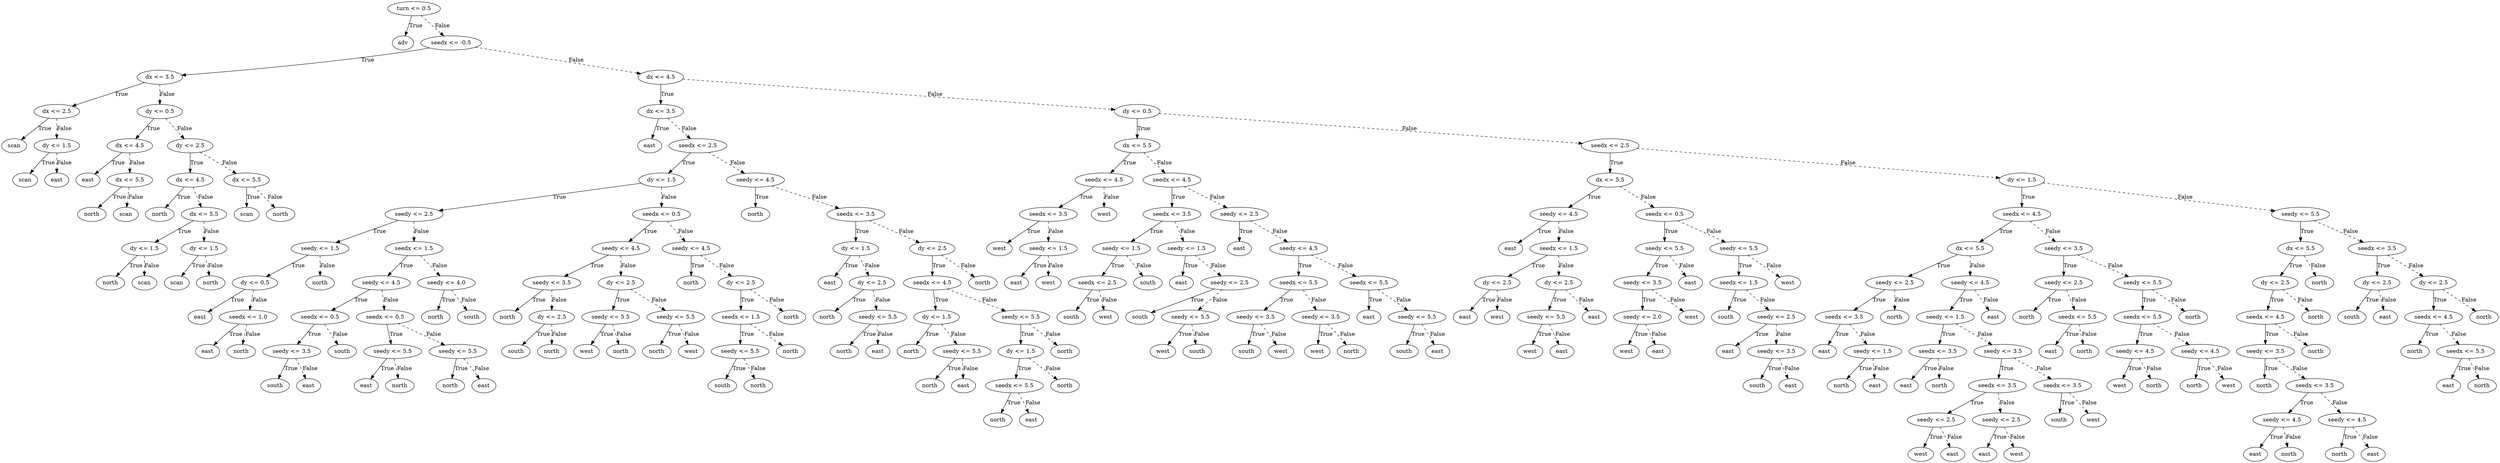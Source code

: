 digraph {
0 [label="turn <= 0.5"];
1 [label="adv"];
0 -> 1 [label="True"];
2 [label="seedx <= -0.5"];
3 [label="dx <= 3.5"];
4 [label="dx <= 2.5"];
5 [label="scan"];
4 -> 5 [label="True"];
6 [label="dy <= 1.5"];
7 [label="scan"];
6 -> 7 [label="True"];
8 [label="east"];
6 -> 8 [style="dashed", label="False"];
4 -> 6 [style="dashed", label="False"];
3 -> 4 [label="True"];
9 [label="dy <= 0.5"];
10 [label="dx <= 4.5"];
11 [label="east"];
10 -> 11 [label="True"];
12 [label="dx <= 5.5"];
13 [label="north"];
12 -> 13 [label="True"];
14 [label="scan"];
12 -> 14 [style="dashed", label="False"];
10 -> 12 [style="dashed", label="False"];
9 -> 10 [label="True"];
15 [label="dy <= 2.5"];
16 [label="dx <= 4.5"];
17 [label="north"];
16 -> 17 [label="True"];
18 [label="dx <= 5.5"];
19 [label="dy <= 1.5"];
20 [label="north"];
19 -> 20 [label="True"];
21 [label="scan"];
19 -> 21 [style="dashed", label="False"];
18 -> 19 [label="True"];
22 [label="dy <= 1.5"];
23 [label="scan"];
22 -> 23 [label="True"];
24 [label="north"];
22 -> 24 [style="dashed", label="False"];
18 -> 22 [style="dashed", label="False"];
16 -> 18 [style="dashed", label="False"];
15 -> 16 [label="True"];
25 [label="dx <= 5.5"];
26 [label="scan"];
25 -> 26 [label="True"];
27 [label="north"];
25 -> 27 [style="dashed", label="False"];
15 -> 25 [style="dashed", label="False"];
9 -> 15 [style="dashed", label="False"];
3 -> 9 [style="dashed", label="False"];
2 -> 3 [label="True"];
28 [label="dx <= 4.5"];
29 [label="dx <= 3.5"];
30 [label="east"];
29 -> 30 [label="True"];
31 [label="seedx <= 2.5"];
32 [label="dy <= 1.5"];
33 [label="seedy <= 2.5"];
34 [label="seedy <= 1.5"];
35 [label="dy <= 0.5"];
36 [label="east"];
35 -> 36 [label="True"];
37 [label="seedx <= 1.0"];
38 [label="east"];
37 -> 38 [label="True"];
39 [label="north"];
37 -> 39 [style="dashed", label="False"];
35 -> 37 [style="dashed", label="False"];
34 -> 35 [label="True"];
40 [label="north"];
34 -> 40 [style="dashed", label="False"];
33 -> 34 [label="True"];
41 [label="seedx <= 1.5"];
42 [label="seedy <= 4.5"];
43 [label="seedx <= 0.5"];
44 [label="seedy <= 3.5"];
45 [label="south"];
44 -> 45 [label="True"];
46 [label="east"];
44 -> 46 [style="dashed", label="False"];
43 -> 44 [label="True"];
47 [label="south"];
43 -> 47 [style="dashed", label="False"];
42 -> 43 [label="True"];
48 [label="seedx <= 0.5"];
49 [label="seedy <= 5.5"];
50 [label="east"];
49 -> 50 [label="True"];
51 [label="north"];
49 -> 51 [style="dashed", label="False"];
48 -> 49 [label="True"];
52 [label="seedy <= 5.5"];
53 [label="north"];
52 -> 53 [label="True"];
54 [label="east"];
52 -> 54 [style="dashed", label="False"];
48 -> 52 [style="dashed", label="False"];
42 -> 48 [style="dashed", label="False"];
41 -> 42 [label="True"];
55 [label="seedy <= 4.0"];
56 [label="north"];
55 -> 56 [label="True"];
57 [label="south"];
55 -> 57 [style="dashed", label="False"];
41 -> 55 [style="dashed", label="False"];
33 -> 41 [style="dashed", label="False"];
32 -> 33 [label="True"];
58 [label="seedx <= 0.5"];
59 [label="seedy <= 4.5"];
60 [label="seedy <= 3.5"];
61 [label="north"];
60 -> 61 [label="True"];
62 [label="dy <= 2.5"];
63 [label="south"];
62 -> 63 [label="True"];
64 [label="north"];
62 -> 64 [style="dashed", label="False"];
60 -> 62 [style="dashed", label="False"];
59 -> 60 [label="True"];
65 [label="dy <= 2.5"];
66 [label="seedy <= 5.5"];
67 [label="west"];
66 -> 67 [label="True"];
68 [label="north"];
66 -> 68 [style="dashed", label="False"];
65 -> 66 [label="True"];
69 [label="seedy <= 5.5"];
70 [label="north"];
69 -> 70 [label="True"];
71 [label="west"];
69 -> 71 [style="dashed", label="False"];
65 -> 69 [style="dashed", label="False"];
59 -> 65 [style="dashed", label="False"];
58 -> 59 [label="True"];
72 [label="seedy <= 4.5"];
73 [label="north"];
72 -> 73 [label="True"];
74 [label="dy <= 2.5"];
75 [label="seedx <= 1.5"];
76 [label="seedy <= 5.5"];
77 [label="south"];
76 -> 77 [label="True"];
78 [label="north"];
76 -> 78 [style="dashed", label="False"];
75 -> 76 [label="True"];
79 [label="north"];
75 -> 79 [style="dashed", label="False"];
74 -> 75 [label="True"];
80 [label="north"];
74 -> 80 [style="dashed", label="False"];
72 -> 74 [style="dashed", label="False"];
58 -> 72 [style="dashed", label="False"];
32 -> 58 [style="dashed", label="False"];
31 -> 32 [label="True"];
81 [label="seedy <= 4.5"];
82 [label="north"];
81 -> 82 [label="True"];
83 [label="seedx <= 3.5"];
84 [label="dy <= 1.5"];
85 [label="east"];
84 -> 85 [label="True"];
86 [label="dy <= 2.5"];
87 [label="north"];
86 -> 87 [label="True"];
88 [label="seedy <= 5.5"];
89 [label="north"];
88 -> 89 [label="True"];
90 [label="east"];
88 -> 90 [style="dashed", label="False"];
86 -> 88 [style="dashed", label="False"];
84 -> 86 [style="dashed", label="False"];
83 -> 84 [label="True"];
91 [label="dy <= 2.5"];
92 [label="seedx <= 4.5"];
93 [label="dy <= 1.5"];
94 [label="north"];
93 -> 94 [label="True"];
95 [label="seedy <= 5.5"];
96 [label="north"];
95 -> 96 [label="True"];
97 [label="east"];
95 -> 97 [style="dashed", label="False"];
93 -> 95 [style="dashed", label="False"];
92 -> 93 [label="True"];
98 [label="seedy <= 5.5"];
99 [label="dy <= 1.5"];
100 [label="seedx <= 5.5"];
101 [label="north"];
100 -> 101 [label="True"];
102 [label="east"];
100 -> 102 [style="dashed", label="False"];
99 -> 100 [label="True"];
103 [label="north"];
99 -> 103 [style="dashed", label="False"];
98 -> 99 [label="True"];
104 [label="north"];
98 -> 104 [style="dashed", label="False"];
92 -> 98 [style="dashed", label="False"];
91 -> 92 [label="True"];
105 [label="north"];
91 -> 105 [style="dashed", label="False"];
83 -> 91 [style="dashed", label="False"];
81 -> 83 [style="dashed", label="False"];
31 -> 81 [style="dashed", label="False"];
29 -> 31 [style="dashed", label="False"];
28 -> 29 [label="True"];
106 [label="dy <= 0.5"];
107 [label="dx <= 5.5"];
108 [label="seedx <= 4.5"];
109 [label="seedx <= 3.5"];
110 [label="west"];
109 -> 110 [label="True"];
111 [label="seedy <= 1.5"];
112 [label="east"];
111 -> 112 [label="True"];
113 [label="west"];
111 -> 113 [style="dashed", label="False"];
109 -> 111 [style="dashed", label="False"];
108 -> 109 [label="True"];
114 [label="west"];
108 -> 114 [style="dashed", label="False"];
107 -> 108 [label="True"];
115 [label="seedx <= 4.5"];
116 [label="seedx <= 3.5"];
117 [label="seedy <= 1.5"];
118 [label="seedx <= 2.5"];
119 [label="south"];
118 -> 119 [label="True"];
120 [label="west"];
118 -> 120 [style="dashed", label="False"];
117 -> 118 [label="True"];
121 [label="south"];
117 -> 121 [style="dashed", label="False"];
116 -> 117 [label="True"];
122 [label="seedy <= 1.5"];
123 [label="east"];
122 -> 123 [label="True"];
124 [label="seedy <= 2.5"];
125 [label="south"];
124 -> 125 [label="True"];
126 [label="seedy <= 5.5"];
127 [label="west"];
126 -> 127 [label="True"];
128 [label="south"];
126 -> 128 [style="dashed", label="False"];
124 -> 126 [style="dashed", label="False"];
122 -> 124 [style="dashed", label="False"];
116 -> 122 [style="dashed", label="False"];
115 -> 116 [label="True"];
129 [label="seedy <= 2.5"];
130 [label="east"];
129 -> 130 [label="True"];
131 [label="seedy <= 4.5"];
132 [label="seedx <= 5.5"];
133 [label="seedy <= 3.5"];
134 [label="south"];
133 -> 134 [label="True"];
135 [label="west"];
133 -> 135 [style="dashed", label="False"];
132 -> 133 [label="True"];
136 [label="seedy <= 3.5"];
137 [label="west"];
136 -> 137 [label="True"];
138 [label="north"];
136 -> 138 [style="dashed", label="False"];
132 -> 136 [style="dashed", label="False"];
131 -> 132 [label="True"];
139 [label="seedx <= 5.5"];
140 [label="east"];
139 -> 140 [label="True"];
141 [label="seedy <= 5.5"];
142 [label="south"];
141 -> 142 [label="True"];
143 [label="east"];
141 -> 143 [style="dashed", label="False"];
139 -> 141 [style="dashed", label="False"];
131 -> 139 [style="dashed", label="False"];
129 -> 131 [style="dashed", label="False"];
115 -> 129 [style="dashed", label="False"];
107 -> 115 [style="dashed", label="False"];
106 -> 107 [label="True"];
144 [label="seedx <= 2.5"];
145 [label="dx <= 5.5"];
146 [label="seedy <= 4.5"];
147 [label="east"];
146 -> 147 [label="True"];
148 [label="seedx <= 1.5"];
149 [label="dy <= 2.5"];
150 [label="east"];
149 -> 150 [label="True"];
151 [label="west"];
149 -> 151 [style="dashed", label="False"];
148 -> 149 [label="True"];
152 [label="dy <= 2.5"];
153 [label="seedy <= 5.5"];
154 [label="west"];
153 -> 154 [label="True"];
155 [label="east"];
153 -> 155 [style="dashed", label="False"];
152 -> 153 [label="True"];
156 [label="east"];
152 -> 156 [style="dashed", label="False"];
148 -> 152 [style="dashed", label="False"];
146 -> 148 [style="dashed", label="False"];
145 -> 146 [label="True"];
157 [label="seedx <= 0.5"];
158 [label="seedy <= 5.5"];
159 [label="seedy <= 3.5"];
160 [label="seedy <= 2.0"];
161 [label="west"];
160 -> 161 [label="True"];
162 [label="east"];
160 -> 162 [style="dashed", label="False"];
159 -> 160 [label="True"];
163 [label="west"];
159 -> 163 [style="dashed", label="False"];
158 -> 159 [label="True"];
164 [label="east"];
158 -> 164 [style="dashed", label="False"];
157 -> 158 [label="True"];
165 [label="seedy <= 5.5"];
166 [label="seedx <= 1.5"];
167 [label="south"];
166 -> 167 [label="True"];
168 [label="seedy <= 2.5"];
169 [label="east"];
168 -> 169 [label="True"];
170 [label="seedy <= 3.5"];
171 [label="south"];
170 -> 171 [label="True"];
172 [label="east"];
170 -> 172 [style="dashed", label="False"];
168 -> 170 [style="dashed", label="False"];
166 -> 168 [style="dashed", label="False"];
165 -> 166 [label="True"];
173 [label="west"];
165 -> 173 [style="dashed", label="False"];
157 -> 165 [style="dashed", label="False"];
145 -> 157 [style="dashed", label="False"];
144 -> 145 [label="True"];
174 [label="dy <= 1.5"];
175 [label="seedx <= 4.5"];
176 [label="dx <= 5.5"];
177 [label="seedy <= 2.5"];
178 [label="seedx <= 3.5"];
179 [label="east"];
178 -> 179 [label="True"];
180 [label="seedy <= 1.5"];
181 [label="north"];
180 -> 181 [label="True"];
182 [label="east"];
180 -> 182 [style="dashed", label="False"];
178 -> 180 [style="dashed", label="False"];
177 -> 178 [label="True"];
183 [label="north"];
177 -> 183 [style="dashed", label="False"];
176 -> 177 [label="True"];
184 [label="seedy <= 4.5"];
185 [label="seedy <= 1.5"];
186 [label="seedx <= 3.5"];
187 [label="east"];
186 -> 187 [label="True"];
188 [label="north"];
186 -> 188 [style="dashed", label="False"];
185 -> 186 [label="True"];
189 [label="seedy <= 3.5"];
190 [label="seedx <= 3.5"];
191 [label="seedy <= 2.5"];
192 [label="west"];
191 -> 192 [label="True"];
193 [label="east"];
191 -> 193 [style="dashed", label="False"];
190 -> 191 [label="True"];
194 [label="seedy <= 2.5"];
195 [label="east"];
194 -> 195 [label="True"];
196 [label="west"];
194 -> 196 [style="dashed", label="False"];
190 -> 194 [style="dashed", label="False"];
189 -> 190 [label="True"];
197 [label="seedx <= 3.5"];
198 [label="south"];
197 -> 198 [label="True"];
199 [label="west"];
197 -> 199 [style="dashed", label="False"];
189 -> 197 [style="dashed", label="False"];
185 -> 189 [style="dashed", label="False"];
184 -> 185 [label="True"];
200 [label="east"];
184 -> 200 [style="dashed", label="False"];
176 -> 184 [style="dashed", label="False"];
175 -> 176 [label="True"];
201 [label="seedy <= 3.5"];
202 [label="seedy <= 2.5"];
203 [label="north"];
202 -> 203 [label="True"];
204 [label="seedx <= 5.5"];
205 [label="east"];
204 -> 205 [label="True"];
206 [label="north"];
204 -> 206 [style="dashed", label="False"];
202 -> 204 [style="dashed", label="False"];
201 -> 202 [label="True"];
207 [label="seedy <= 5.5"];
208 [label="seedx <= 5.5"];
209 [label="seedy <= 4.5"];
210 [label="west"];
209 -> 210 [label="True"];
211 [label="north"];
209 -> 211 [style="dashed", label="False"];
208 -> 209 [label="True"];
212 [label="seedy <= 4.5"];
213 [label="north"];
212 -> 213 [label="True"];
214 [label="west"];
212 -> 214 [style="dashed", label="False"];
208 -> 212 [style="dashed", label="False"];
207 -> 208 [label="True"];
215 [label="north"];
207 -> 215 [style="dashed", label="False"];
201 -> 207 [style="dashed", label="False"];
175 -> 201 [style="dashed", label="False"];
174 -> 175 [label="True"];
216 [label="seedy <= 5.5"];
217 [label="dx <= 5.5"];
218 [label="dy <= 2.5"];
219 [label="seedx <= 4.5"];
220 [label="seedy <= 3.5"];
221 [label="north"];
220 -> 221 [label="True"];
222 [label="seedx <= 3.5"];
223 [label="seedy <= 4.5"];
224 [label="east"];
223 -> 224 [label="True"];
225 [label="north"];
223 -> 225 [style="dashed", label="False"];
222 -> 223 [label="True"];
226 [label="seedy <= 4.5"];
227 [label="north"];
226 -> 227 [label="True"];
228 [label="east"];
226 -> 228 [style="dashed", label="False"];
222 -> 226 [style="dashed", label="False"];
220 -> 222 [style="dashed", label="False"];
219 -> 220 [label="True"];
229 [label="north"];
219 -> 229 [style="dashed", label="False"];
218 -> 219 [label="True"];
230 [label="north"];
218 -> 230 [style="dashed", label="False"];
217 -> 218 [label="True"];
231 [label="north"];
217 -> 231 [style="dashed", label="False"];
216 -> 217 [label="True"];
232 [label="seedx <= 3.5"];
233 [label="dy <= 2.5"];
234 [label="south"];
233 -> 234 [label="True"];
235 [label="east"];
233 -> 235 [style="dashed", label="False"];
232 -> 233 [label="True"];
236 [label="dy <= 2.5"];
237 [label="seedx <= 4.5"];
238 [label="north"];
237 -> 238 [label="True"];
239 [label="seedx <= 5.5"];
240 [label="east"];
239 -> 240 [label="True"];
241 [label="north"];
239 -> 241 [style="dashed", label="False"];
237 -> 239 [style="dashed", label="False"];
236 -> 237 [label="True"];
242 [label="north"];
236 -> 242 [style="dashed", label="False"];
232 -> 236 [style="dashed", label="False"];
216 -> 232 [style="dashed", label="False"];
174 -> 216 [style="dashed", label="False"];
144 -> 174 [style="dashed", label="False"];
106 -> 144 [style="dashed", label="False"];
28 -> 106 [style="dashed", label="False"];
2 -> 28 [style="dashed", label="False"];
0 -> 2 [style="dashed", label="False"];

}
